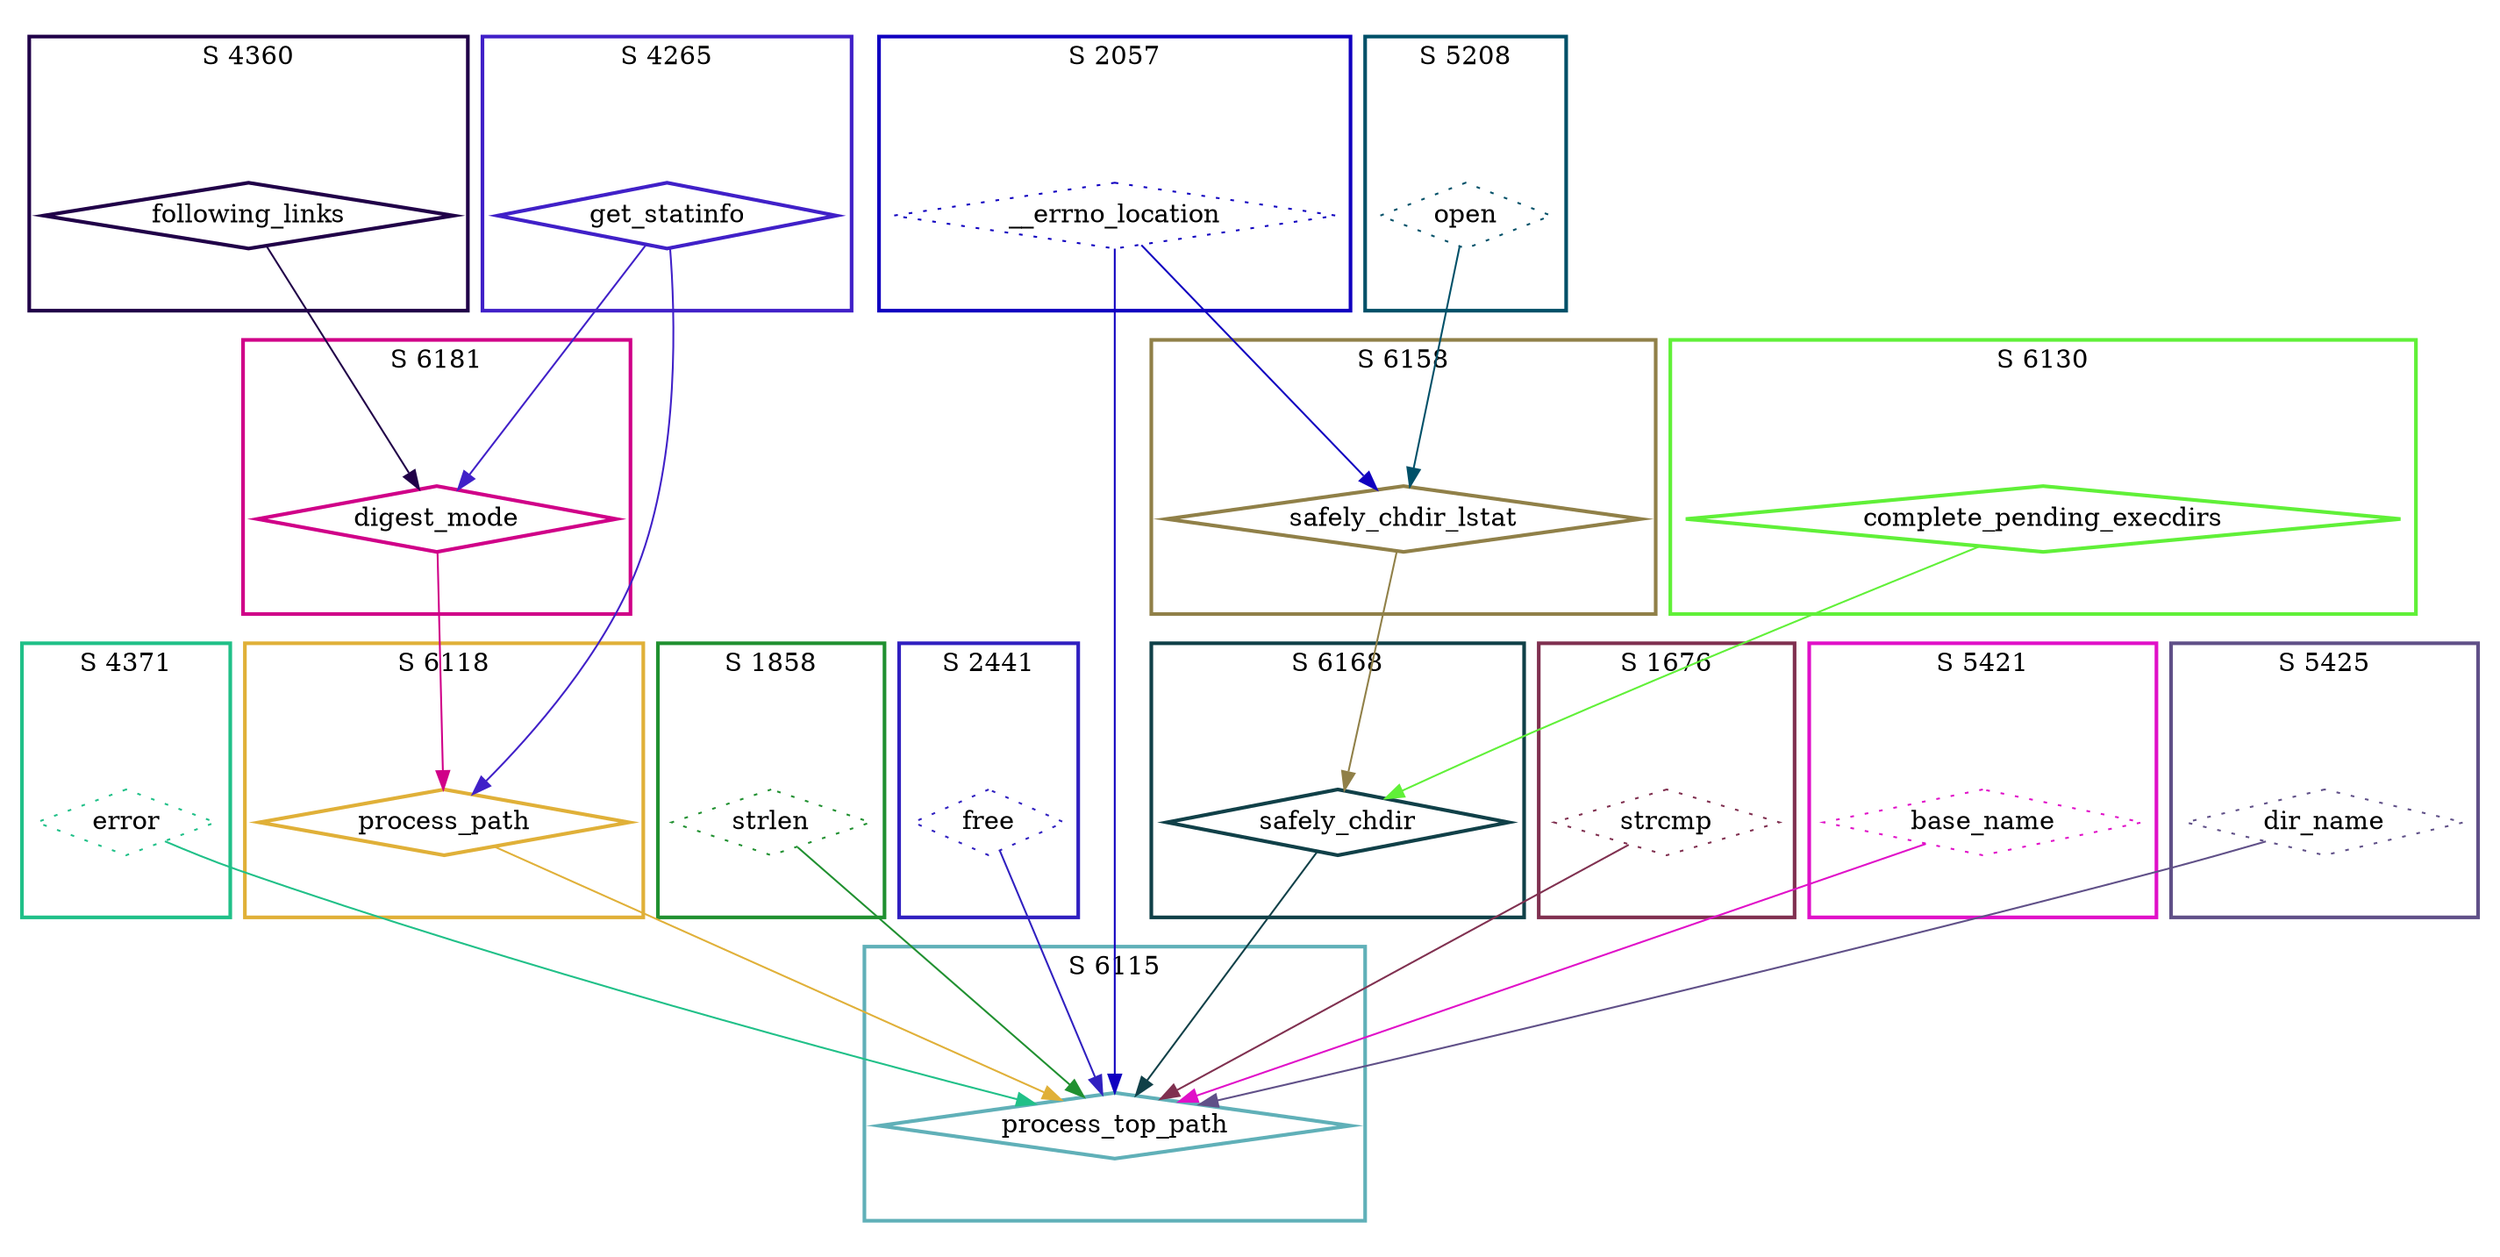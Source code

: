 digraph G {
  ratio=0.500000;
  "UV process_top_path (6115)" [shape=diamond, label="process_top_path",
                                color="#60B0B8", style=bold];
  "UV error (4371)" [shape=diamond, label="error", color="#20C088",
                     style=dotted];
  "UV process_path (6118)" [shape=diamond, label="process_path",
                            color="#E0B038", style=bold];
  "UV strlen (1858)" [shape=diamond, label="strlen", color="#209030",
                      style=dotted];
  "UV free (2441)" [shape=diamond, label="free", color="#3020C0",
                    style=dotted];
  "UV complete_pending_execdirs (6130)" [shape=diamond,
                                         label="complete_pending_execdirs",
                                         color="#60F038", style=bold];
  "UV __errno_location (2057)" [shape=diamond, label="__errno_location",
                                color="#1000C0", style=dotted];
  "UV strcmp (1676)" [shape=diamond, label="strcmp", color="#803050",
                      style=dotted];
  "UV safely_chdir_lstat (6158)" [shape=diamond, label="safely_chdir_lstat",
                                  color="#908048", style=bold];
  "UV safely_chdir (6168)" [shape=diamond, label="safely_chdir",
                            color="#104048", style=bold];
  "UV open (5208)" [shape=diamond, label="open", color="#005068",
                    style=dotted];
  "UV digest_mode (6181)" [shape=diamond, label="digest_mode",
                           color="#D00088", style=bold];
  "UV base_name (5421)" [shape=diamond, label="base_name", color="#E010C8",
                         style=dotted];
  "UV dir_name (5425)" [shape=diamond, label="dir_name", color="#605088",
                        style=dotted];
  "UV following_links (4360)" [shape=diamond, label="following_links",
                               color="#200048", style=bold];
  "UV get_statinfo (4265)" [shape=diamond, label="get_statinfo",
                            color="#4020C8", style=bold];
  
  subgraph cluster_5208 { label="S 5208";
    color="#005068";
    style=bold;
    "UV open (5208)"; };
  subgraph cluster_4265 { label="S 4265";
    color="#4020C8";
    style=bold;
    "UV get_statinfo (4265)"; };
  subgraph cluster_5421 { label="S 5421";
    color="#E010C8";
    style=bold;
    "UV base_name (5421)"; };
  subgraph cluster_4371 { label="S 4371";
    color="#20C088";
    style=bold;
    "UV error (4371)"; };
  subgraph cluster_6115 { label="S 6115";
    color="#60B0B8";
    style=bold;
    "UV process_top_path (6115)"; };
  subgraph cluster_2057 { label="S 2057";
    color="#1000C0";
    style=bold;
    "UV __errno_location (2057)"; };
  subgraph cluster_6130 { label="S 6130";
    color="#60F038";
    style=bold;
    "UV complete_pending_execdirs (6130)"; };
  subgraph cluster_5425 { label="S 5425";
    color="#605088";
    style=bold;
    "UV dir_name (5425)"; };
  subgraph cluster_6118 { label="S 6118";
    color="#E0B038";
    style=bold;
    "UV process_path (6118)"; };
  subgraph cluster_6158 { label="S 6158";
    color="#908048";
    style=bold;
    "UV safely_chdir_lstat (6158)"; };
  subgraph cluster_1858 { label="S 1858";
    color="#209030";
    style=bold;
    "UV strlen (1858)"; };
  subgraph cluster_6168 { label="S 6168";
    color="#104048";
    style=bold;
    "UV safely_chdir (6168)"; };
  subgraph cluster_6181 { label="S 6181";
    color="#D00088";
    style=bold;
    "UV digest_mode (6181)"; };
  subgraph cluster_4360 { label="S 4360";
    color="#200048";
    style=bold;
    "UV following_links (4360)"; };
  subgraph cluster_1676 { label="S 1676";
    color="#803050";
    style=bold;
    "UV strcmp (1676)"; };
  subgraph cluster_2441 { label="S 2441";
    color="#3020C0";
    style=bold;
    "UV free (2441)"; };
  
  "UV error (4371)" -> "UV process_top_path (6115)" [color="#20C088"];
  "UV process_path (6118)" -> "UV process_top_path (6115)" [color="#E0B038"];
  "UV strlen (1858)" -> "UV process_top_path (6115)" [color="#209030"];
  "UV free (2441)" -> "UV process_top_path (6115)" [color="#3020C0"];
  "UV complete_pending_execdirs (6130)" -> "UV safely_chdir (6168)" [
  color="#60F038"];
  "UV __errno_location (2057)" -> "UV process_top_path (6115)" [color="#1000C0"];
  "UV __errno_location (2057)" -> "UV safely_chdir_lstat (6158)" [color="#1000C0"];
  "UV strcmp (1676)" -> "UV process_top_path (6115)" [color="#803050"];
  "UV safely_chdir_lstat (6158)" -> "UV safely_chdir (6168)" [color="#908048"];
  "UV safely_chdir (6168)" -> "UV process_top_path (6115)" [color="#104048"];
  "UV open (5208)" -> "UV safely_chdir_lstat (6158)" [color="#005068"];
  "UV digest_mode (6181)" -> "UV process_path (6118)" [color="#D00088"];
  "UV base_name (5421)" -> "UV process_top_path (6115)" [color="#E010C8"];
  "UV dir_name (5425)" -> "UV process_top_path (6115)" [color="#605088"];
  "UV following_links (4360)" -> "UV digest_mode (6181)" [color="#200048"];
  "UV get_statinfo (4265)" -> "UV process_path (6118)" [color="#4020C8"];
  "UV get_statinfo (4265)" -> "UV digest_mode (6181)" [color="#4020C8"];
  
  }